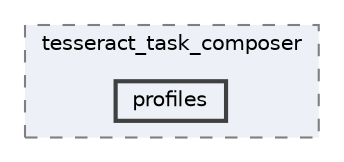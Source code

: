 digraph "tesseract_task_composer/include/tesseract_task_composer/profiles"
{
 // LATEX_PDF_SIZE
  bgcolor="transparent";
  edge [fontname=Helvetica,fontsize=10,labelfontname=Helvetica,labelfontsize=10];
  node [fontname=Helvetica,fontsize=10,shape=box,height=0.2,width=0.4];
  compound=true
  subgraph clusterdir_4927a0639cb245fcbe150a021109d9bb {
    graph [ bgcolor="#edf0f7", pencolor="grey50", label="tesseract_task_composer", fontname=Helvetica,fontsize=10 style="filled,dashed", URL="dir_4927a0639cb245fcbe150a021109d9bb.html",tooltip=""]
  dir_3bbdff11a91f0745bcab499a76352edd [label="profiles", fillcolor="#edf0f7", color="grey25", style="filled,bold", URL="dir_3bbdff11a91f0745bcab499a76352edd.html",tooltip=""];
  }
}
